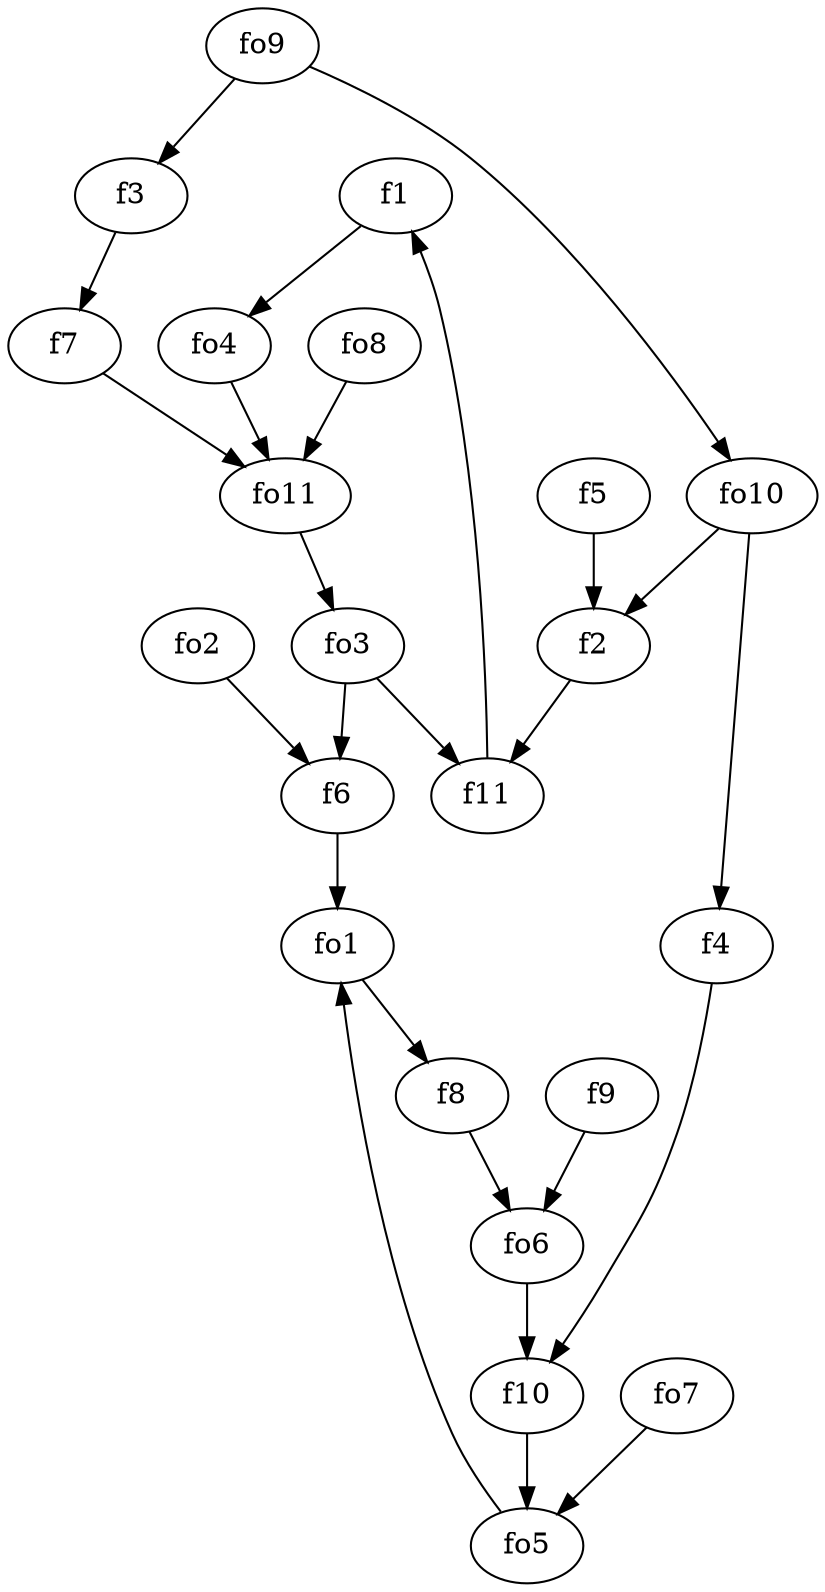 strict digraph  {
f1;
f2;
f3;
f4;
f5;
f6;
f7;
f8;
f9;
f10;
f11;
fo1;
fo2;
fo3;
fo4;
fo5;
fo6;
fo7;
fo8;
fo9;
fo10;
fo11;
f1 -> fo4  [weight=2];
f2 -> f11  [weight=2];
f3 -> f7  [weight=2];
f4 -> f10  [weight=2];
f5 -> f2  [weight=2];
f6 -> fo1  [weight=2];
f7 -> fo11  [weight=2];
f8 -> fo6  [weight=2];
f9 -> fo6  [weight=2];
f10 -> fo5  [weight=2];
f11 -> f1  [weight=2];
fo1 -> f8  [weight=2];
fo2 -> f6  [weight=2];
fo3 -> f6  [weight=2];
fo3 -> f11  [weight=2];
fo4 -> fo11  [weight=2];
fo5 -> fo1  [weight=2];
fo6 -> f10  [weight=2];
fo7 -> fo5  [weight=2];
fo8 -> fo11  [weight=2];
fo9 -> fo10  [weight=2];
fo9 -> f3  [weight=2];
fo10 -> f2  [weight=2];
fo10 -> f4  [weight=2];
fo11 -> fo3  [weight=2];
}
